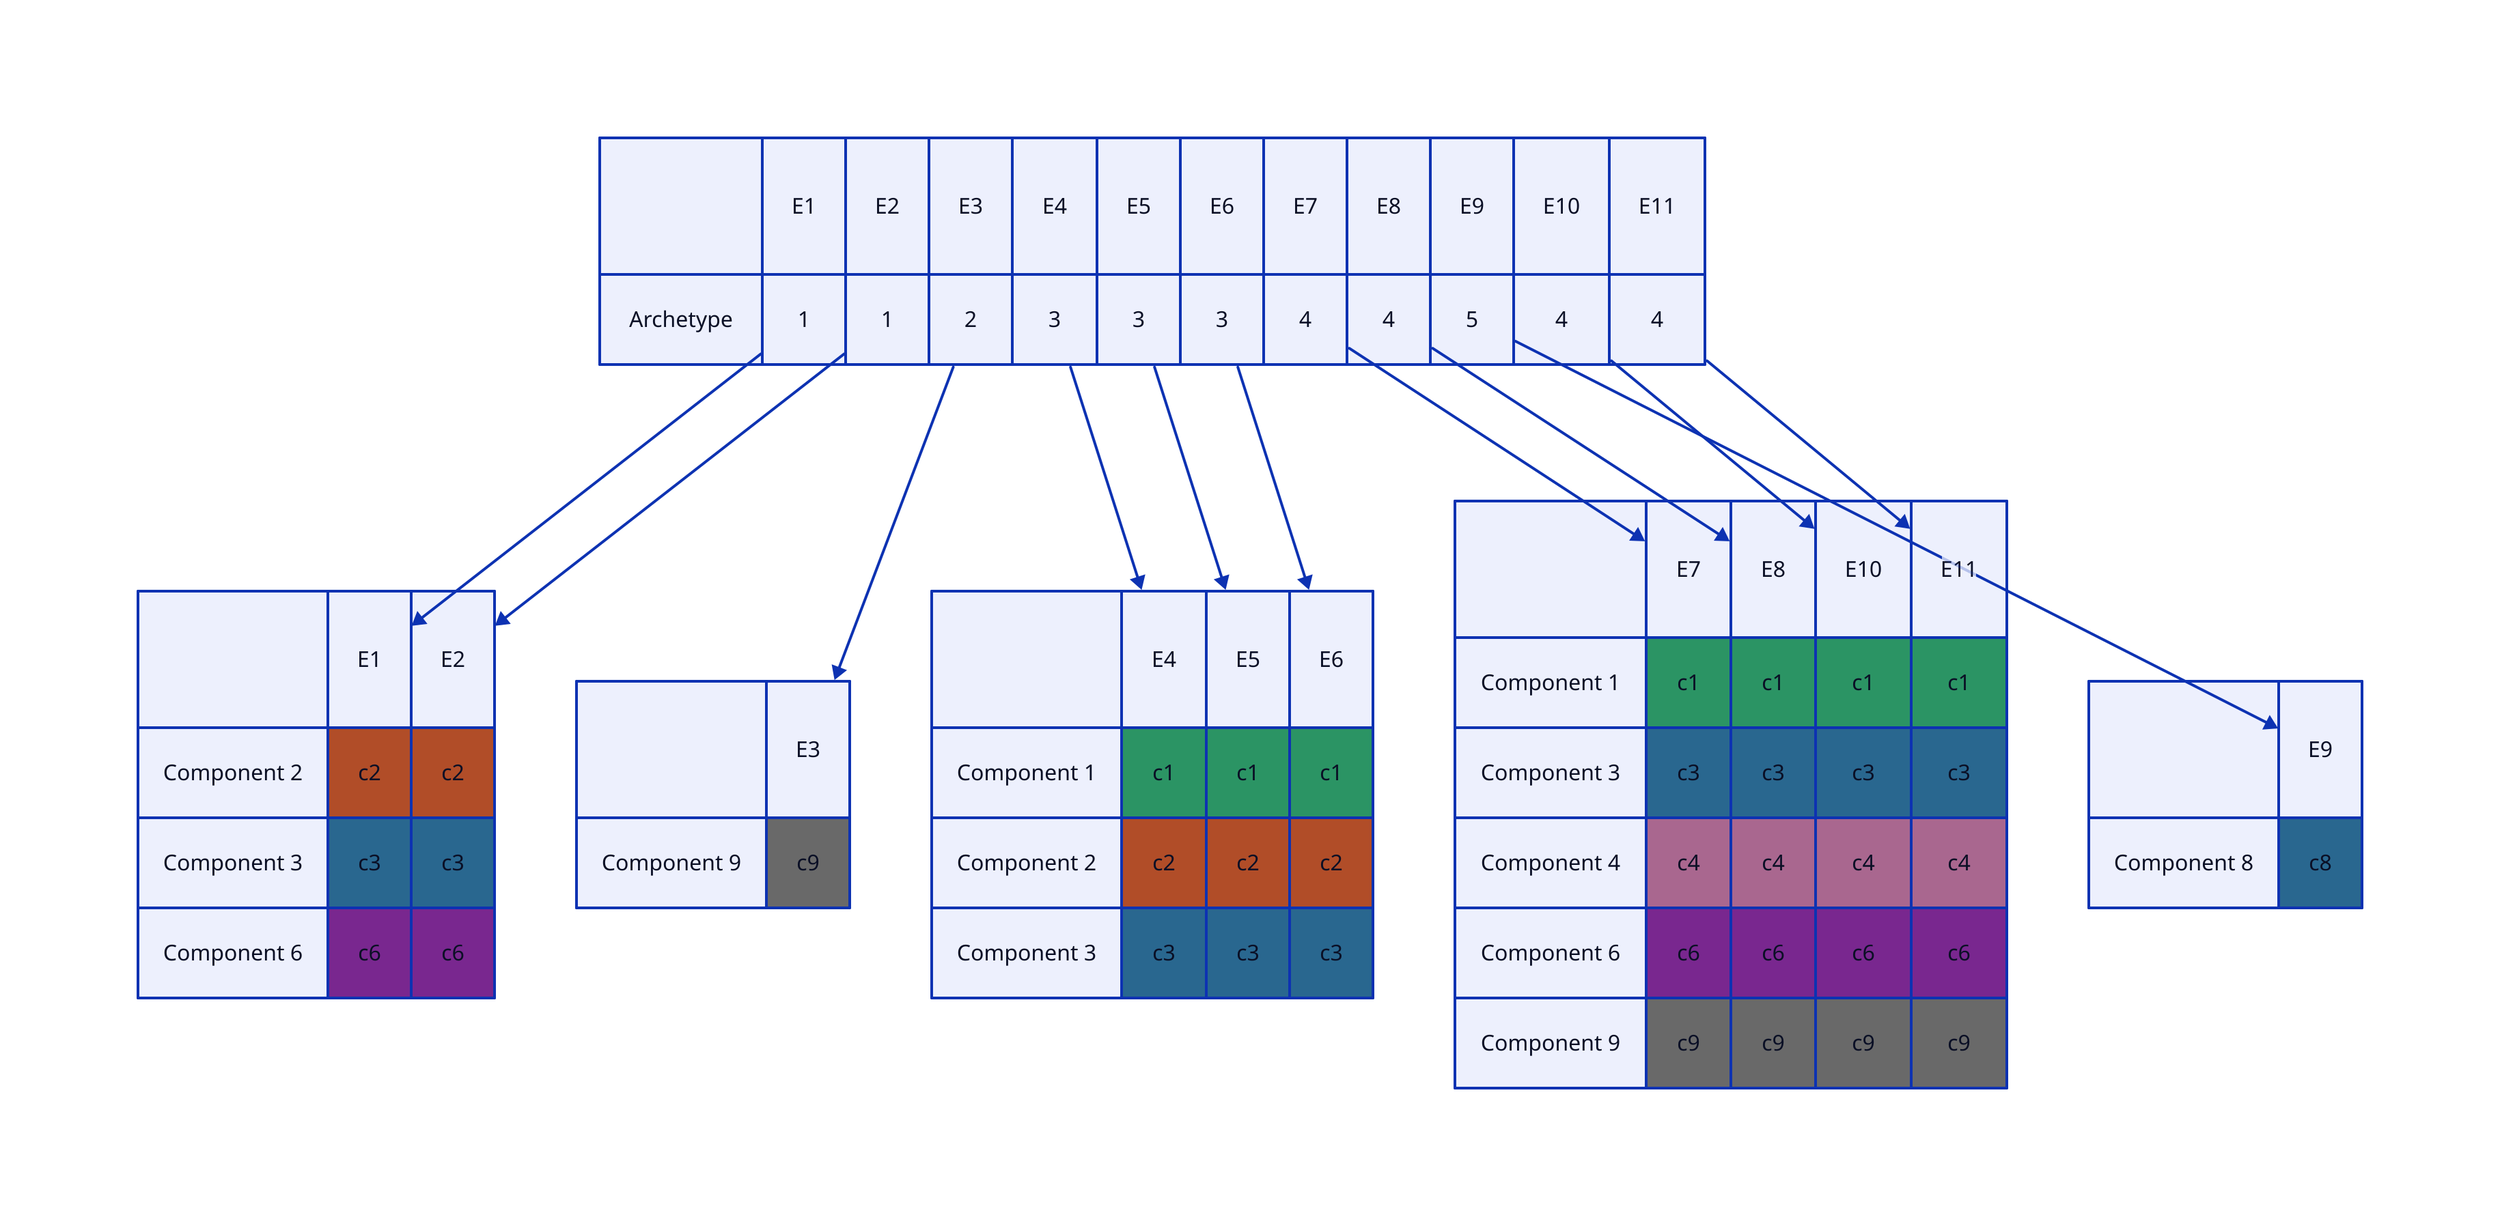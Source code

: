 classes: {
    none: { style.opacity: 0}
    arrow: {
        style.border-radius: 20
    }
    s1: { style.fill: "#2b9464" }
    s2: { style.fill: "#b14d28" }
    s3: { style.fill: "#29678f" }
    s4: { style.fill: "#a9678f" }
    s5: { style.fill: "#49672f" }
    s6: { style.fill: "#79278f" }
    s7: { style.fill: "#99272f" }
    s8: { style.fill: "#29678f" }
    s9: { style.fill: "#696969" }
}

archetypes: '' {
    grid-rows: 2
    grid-columns: 12
    grid-gap: 0

    1-1: ''
    1-2: E1
    1-3: E2
    1-4: E3
    1-5: E4
    1-6: E5
    1-7: E6
    1-8: E7
    1-9: E8
    1-10: E9
    1-11: E10
    1-12: E11

    2-1: Archetype
    2-2: 1
    2-3: 1
    2-4: 2
    2-5: 3
    2-6: 3
    2-7: 3
    2-8: 4
    2-9: 4
    2-10: 5
    2-11: 4
    2-12: 4
}

archetype-1: '' {
    grid-rows: 4
    grid-columns: 3
    grid-gap: 0

    1-1: ''
    1-2: E1
    1-3: E2

    2-1: Component 2
    2-2: c2 { class: s2 }
    2-3: c2 { class: s2 }

    3-1: Component 3
    3-2: c3 { class: s3 }
    3-3: c3 { class: s3 }

    4-1: Component 6
    4-2: c6 { class: s6 }
    4-3: c6 { class: s6 }
}

archetype-2: '' {
    grid-rows: 2
    grid-columns: 2
    grid-gap: 0

    1-1: ''
    1-2: E3

    2-1: Component 9
    2-2: c9 { class: s9 }
}

archetype-3: '' {
    grid-rows: 4
    grid-columns: 4
    grid-gap: 0

    1-1: ''
    1-2: E4
    1-3: E5
    1-4: E6

    2-1: Component 1
    2-2: c1 { class: s1 }
    2-3: c1 { class: s1 }
    2-4: c1 { class: s1 }

    3-1: Component 2
    3-2: c2 { class: s2 }
    3-3: c2 { class: s2 }
    3-4: c2 { class: s2 }

    4-1: Component 3
    4-2: c3 { class: s3 }
    4-3: c3 { class: s3 }
    4-4: c3 { class: s3 }
}

archetype-4: '' {
    grid-rows: 6
    grid-columns: 5
    grid-gap: 0

    1-1: ''
    1-2: E7
    1-3: E8
    1-4: E10
    1-5: E11

    2-1: Component 1
    2-2: c1 { class: s1 }
    2-3: c1 { class: s1 }
    2-4: c1 { class: s1 }
    2-5: c1 { class: s1 }

    3-1: Component 3
    3-2: c3 { class: s3 }
    3-3: c3 { class: s3 }
    3-4: c3 { class: s3 }
    3-5: c3 { class: s3 }

    4-1: Component 4
    4-2: c4 { class: s4 }
    4-3: c4 { class: s4 }
    4-4: c4 { class: s4 }
    4-5: c4 { class: s4 }

    5-1: Component 6
    5-2: c6 { class: s6 }
    5-3: c6 { class: s6 }
    5-4: c6 { class: s6 }
    5-5: c6 { class: s6 }

    6-1: Component 9
    6-2: c9 { class: s9 }
    6-3: c9 { class: s9 }
    6-4: c9 { class: s9 }
    6-5: c9 { class: s9 }
}

archetype-5: '' {
    grid-rows: 2
    grid-columns: 2
    grid-gap: 0

    1-1: ''
    1-2: E9

    2-1: Component 8
    2-2: c8 { class: s8 }
}

vars: [
    a1: 
]

archetypes -> archetype-1: { class: none }
archetypes -> archetype-2: { class: none }
archetypes -> archetype-3: { class: none }
archetypes -> archetype-4: { class: none }
archetypes -> archetype-5: { class: none }
archetypes.2-2 -> archetype-1.1-2: { class: arrow }
archetypes.2-3 -> archetype-1.1-3: { class: arrow }

archetypes.2-4 -> archetype-2.1-2: { class: arrow }

archetypes.2-5 -> archetype-3.1-2: { class: arrow }
archetypes.2-6 -> archetype-3.1-3: { class: arrow }
archetypes.2-7 -> archetype-3.1-4: { class: arrow }

archetypes.2-8 -> archetype-4.1-2: { class: arrow }
archetypes.2-9 -> archetype-4.1-3: { class: arrow }

archetypes.2-10 -> archetype-5.1-2: { class: arrow }

archetypes.2-11 -> archetype-4.1-4: { class: arrow }
archetypes.2-12 -> archetype-4.1-5: { class: arrow }
  